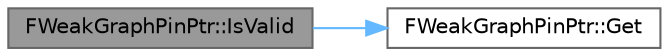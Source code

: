digraph "FWeakGraphPinPtr::IsValid"
{
 // INTERACTIVE_SVG=YES
 // LATEX_PDF_SIZE
  bgcolor="transparent";
  edge [fontname=Helvetica,fontsize=10,labelfontname=Helvetica,labelfontsize=10];
  node [fontname=Helvetica,fontsize=10,shape=box,height=0.2,width=0.4];
  rankdir="LR";
  Node1 [id="Node000001",label="FWeakGraphPinPtr::IsValid",height=0.2,width=0.4,color="gray40", fillcolor="grey60", style="filled", fontcolor="black",tooltip="Test for validity."];
  Node1 -> Node2 [id="edge1_Node000001_Node000002",color="steelblue1",style="solid",tooltip=" "];
  Node2 [id="Node000002",label="FWeakGraphPinPtr::Get",height=0.2,width=0.4,color="grey40", fillcolor="white", style="filled",URL="$df/dd8/structFWeakGraphPinPtr.html#ac117e9030cddc8c4e21a762fabd3a9c1",tooltip="Method to obtain the actual object reference from the weak pointer."];
}
